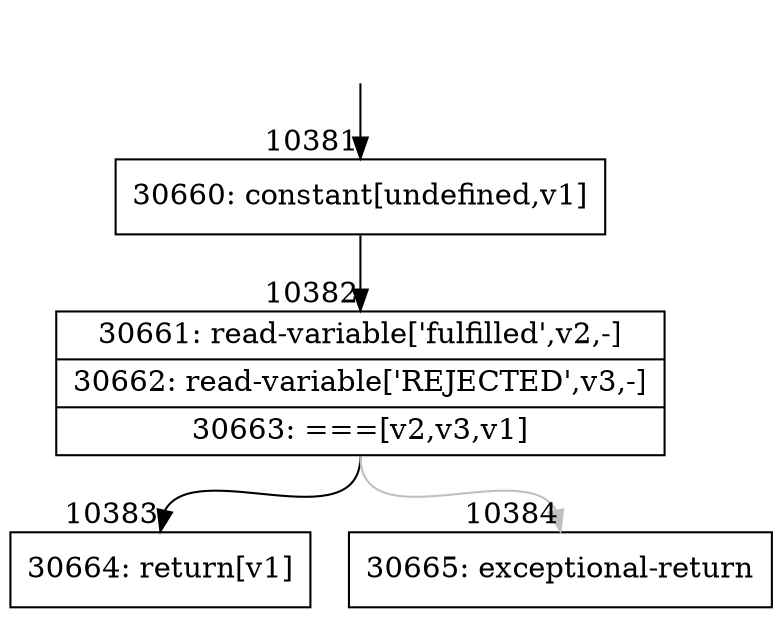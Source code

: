 digraph {
rankdir="TD"
BB_entry752[shape=none,label=""];
BB_entry752 -> BB10381 [tailport=s, headport=n, headlabel="    10381"]
BB10381 [shape=record label="{30660: constant[undefined,v1]}" ] 
BB10381 -> BB10382 [tailport=s, headport=n, headlabel="      10382"]
BB10382 [shape=record label="{30661: read-variable['fulfilled',v2,-]|30662: read-variable['REJECTED',v3,-]|30663: ===[v2,v3,v1]}" ] 
BB10382 -> BB10383 [tailport=s, headport=n, headlabel="      10383"]
BB10382 -> BB10384 [tailport=s, headport=n, color=gray, headlabel="      10384"]
BB10383 [shape=record label="{30664: return[v1]}" ] 
BB10384 [shape=record label="{30665: exceptional-return}" ] 
//#$~ 14595
}
